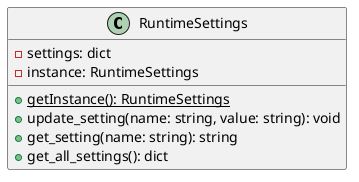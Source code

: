 @startuml
class RuntimeSettings {
  -settings: dict
  -instance: RuntimeSettings
  {static} +getInstance(): RuntimeSettings
  +update_setting(name: string, value: string): void
  +get_setting(name: string): string
  +get_all_settings(): dict
}
@enduml